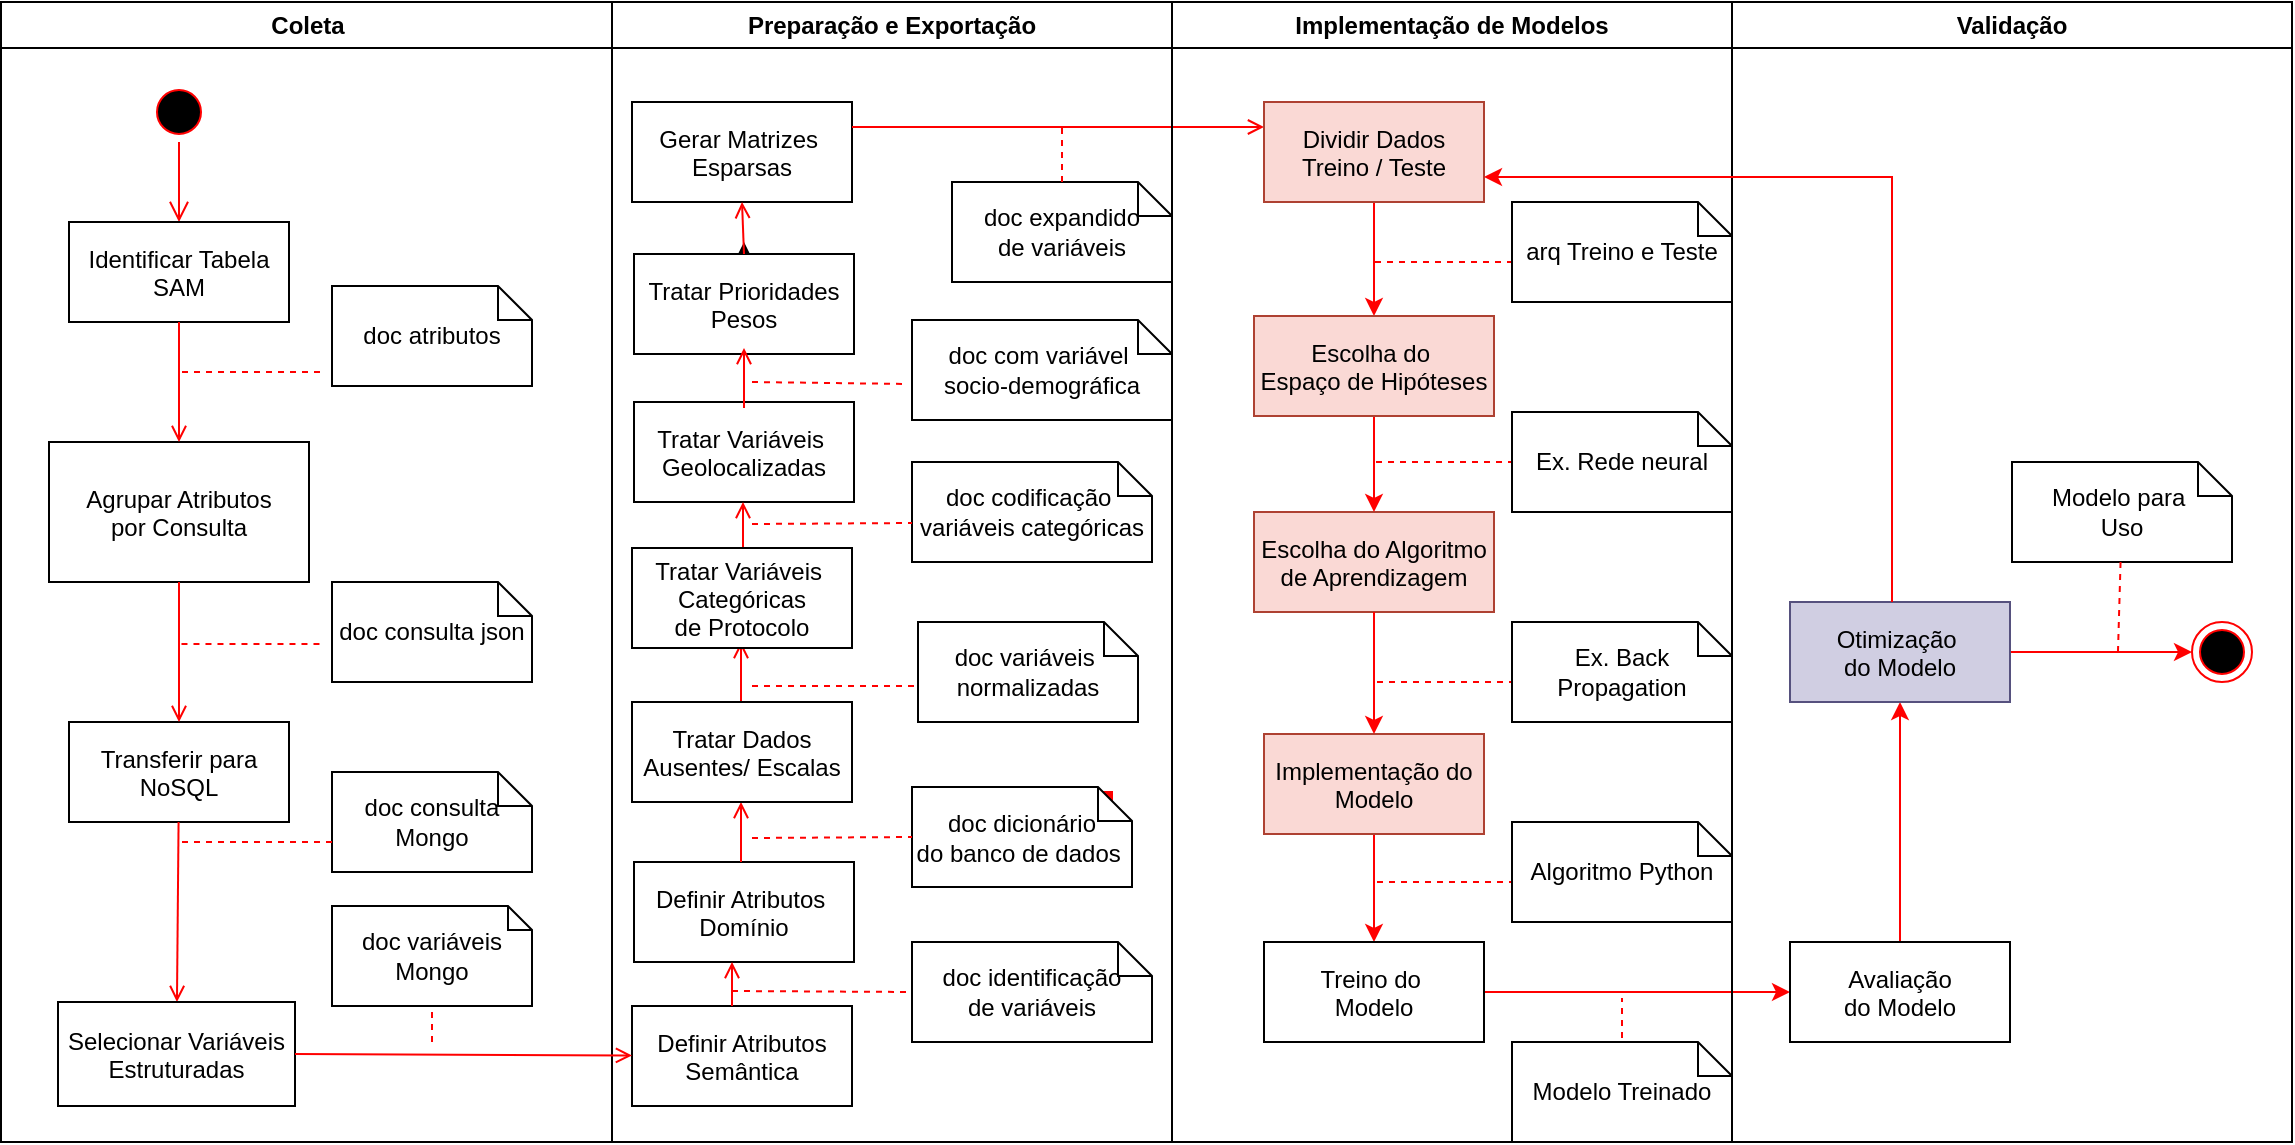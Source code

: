 <mxfile version="13.2.2" type="github">
  <diagram name="Page-1" id="e7e014a7-5840-1c2e-5031-d8a46d1fe8dd">
    <mxGraphModel dx="812" dy="494" grid="1" gridSize="10" guides="1" tooltips="1" connect="1" arrows="1" fold="1" page="1" pageScale="1" pageWidth="1169" pageHeight="826" background="#ffffff" math="0" shadow="0">
      <root>
        <mxCell id="0" />
        <mxCell id="1" parent="0" />
        <mxCell id="2" value="Coleta" style="swimlane;whiteSpace=wrap;align=center;" parent="1" vertex="1">
          <mxGeometry x="164.5" y="140" width="305.5" height="570" as="geometry" />
        </mxCell>
        <mxCell id="5" value="" style="ellipse;shape=startState;fillColor=#000000;strokeColor=#ff0000;" parent="2" vertex="1">
          <mxGeometry x="74" y="40" width="30" height="30" as="geometry" />
        </mxCell>
        <mxCell id="6" value="" style="edgeStyle=elbowEdgeStyle;elbow=horizontal;verticalAlign=bottom;endArrow=open;endSize=8;strokeColor=#FF0000;endFill=1;rounded=0" parent="2" source="5" target="7" edge="1">
          <mxGeometry x="74" y="40" as="geometry">
            <mxPoint x="89" y="110" as="targetPoint" />
          </mxGeometry>
        </mxCell>
        <mxCell id="7" value="Identificar Tabela &#xa;SAM" style="" parent="2" vertex="1">
          <mxGeometry x="34" y="110" width="110" height="50" as="geometry" />
        </mxCell>
        <mxCell id="8" value="Agrupar Atributos &#xa;por Consulta" style="" parent="2" vertex="1">
          <mxGeometry x="24" y="220" width="130" height="70" as="geometry" />
        </mxCell>
        <mxCell id="9" value="" style="endArrow=open;strokeColor=#FF0000;endFill=1;rounded=0" parent="2" source="7" target="8" edge="1">
          <mxGeometry relative="1" as="geometry" />
        </mxCell>
        <mxCell id="10" value="Transferir para&#xa;NoSQL" style="" parent="2" vertex="1">
          <mxGeometry x="34" y="360" width="110" height="50" as="geometry" />
        </mxCell>
        <mxCell id="11" value="" style="endArrow=open;strokeColor=#FF0000;endFill=1;rounded=0" parent="2" source="8" target="10" edge="1">
          <mxGeometry relative="1" as="geometry" />
        </mxCell>
        <mxCell id="gy2I_yTNg8azKZsX1vVe-41" value="" style="endArrow=none;strokeColor=#FF0000;endFill=0;rounded=0;dashed=1" parent="2" edge="1">
          <mxGeometry relative="1" as="geometry">
            <mxPoint x="159.5" y="185" as="sourcePoint" />
            <mxPoint x="89.759" y="185" as="targetPoint" />
          </mxGeometry>
        </mxCell>
        <mxCell id="gy2I_yTNg8azKZsX1vVe-42" value="" style="endArrow=none;strokeColor=#FF0000;endFill=0;rounded=0;dashed=1" parent="2" edge="1">
          <mxGeometry relative="1" as="geometry">
            <mxPoint x="159.24" y="321" as="sourcePoint" />
            <mxPoint x="89.499" y="321" as="targetPoint" />
          </mxGeometry>
        </mxCell>
        <mxCell id="gy2I_yTNg8azKZsX1vVe-43" value="doc atributos" style="shape=note;whiteSpace=wrap;size=17" parent="2" vertex="1">
          <mxGeometry x="165.5" y="142" width="100" height="50" as="geometry" />
        </mxCell>
        <mxCell id="gy2I_yTNg8azKZsX1vVe-44" value="doc consulta json" style="shape=note;whiteSpace=wrap;size=17;" parent="2" vertex="1">
          <mxGeometry x="165.5" y="290" width="100" height="50" as="geometry" />
        </mxCell>
        <mxCell id="31" value="doc consulta Mongo" style="shape=note;whiteSpace=wrap;size=17" parent="2" vertex="1">
          <mxGeometry x="165.5" y="385" width="100" height="50" as="geometry" />
        </mxCell>
        <mxCell id="3" value="Preparação e Exportação" style="swimlane;whiteSpace=wrap" parent="2" vertex="1">
          <mxGeometry x="305.5" width="280" height="570" as="geometry" />
        </mxCell>
        <mxCell id="gy2I_yTNg8azKZsX1vVe-92" value="" style="edgeStyle=orthogonalEdgeStyle;rounded=0;orthogonalLoop=1;jettySize=auto;html=1;" parent="3" source="15" edge="1">
          <mxGeometry relative="1" as="geometry">
            <mxPoint x="66" y="120" as="targetPoint" />
          </mxGeometry>
        </mxCell>
        <mxCell id="15" value="Tratar Variáveis &#xa;Geolocalizadas" style="" parent="3" vertex="1">
          <mxGeometry x="11" y="200" width="110" height="50" as="geometry" />
        </mxCell>
        <mxCell id="16" value="Definir Atributos &#xa;Domínio" style="" parent="3" vertex="1">
          <mxGeometry x="11" y="430" width="110" height="50" as="geometry" />
        </mxCell>
        <mxCell id="30" value="Definir Atributos&#xa;Semântica" style="" parent="3" vertex="1">
          <mxGeometry x="10" y="502" width="110" height="50" as="geometry" />
        </mxCell>
        <mxCell id="34" value="" style="whiteSpace=wrap;strokeColor=#FF0000;fillColor=#FF0000" parent="3" vertex="1">
          <mxGeometry x="245" y="395" width="5" height="45" as="geometry" />
        </mxCell>
        <mxCell id="gy2I_yTNg8azKZsX1vVe-49" value="" style="endArrow=open;strokeColor=#FF0000;endFill=1;rounded=0" parent="3" edge="1">
          <mxGeometry relative="1" as="geometry">
            <mxPoint x="60" y="502" as="sourcePoint" />
            <mxPoint x="60" y="480" as="targetPoint" />
          </mxGeometry>
        </mxCell>
        <mxCell id="gy2I_yTNg8azKZsX1vVe-50" value="doc identificação &#xa;de variáveis" style="shape=note;whiteSpace=wrap;size=17;" parent="3" vertex="1">
          <mxGeometry x="150" y="470" width="120" height="50" as="geometry" />
        </mxCell>
        <mxCell id="gy2I_yTNg8azKZsX1vVe-51" value="doc dicionário &#xa;do banco de dados " style="shape=note;whiteSpace=wrap;size=17" parent="3" vertex="1">
          <mxGeometry x="150" y="392.5" width="110" height="50" as="geometry" />
        </mxCell>
        <mxCell id="gy2I_yTNg8azKZsX1vVe-52" value="" style="endArrow=none;strokeColor=#FF0000;endFill=0;rounded=0;dashed=1;entryX=0;entryY=0.5;entryDx=0;entryDy=0;entryPerimeter=0;" parent="3" target="gy2I_yTNg8azKZsX1vVe-50" edge="1">
          <mxGeometry relative="1" as="geometry">
            <mxPoint x="60" y="494.5" as="sourcePoint" />
            <mxPoint x="130" y="494.5" as="targetPoint" />
          </mxGeometry>
        </mxCell>
        <mxCell id="gy2I_yTNg8azKZsX1vVe-53" value="" style="endArrow=none;strokeColor=#FF0000;endFill=0;rounded=0;dashed=1" parent="3" edge="1">
          <mxGeometry relative="1" as="geometry">
            <mxPoint x="60" y="355" as="sourcePoint" />
            <mxPoint x="120" y="355" as="targetPoint" />
          </mxGeometry>
        </mxCell>
        <mxCell id="gy2I_yTNg8azKZsX1vVe-58" value="" style="endArrow=open;strokeColor=#FF0000;endFill=1;rounded=0" parent="3" edge="1">
          <mxGeometry relative="1" as="geometry">
            <mxPoint x="64.5" y="430" as="sourcePoint" />
            <mxPoint x="64.5" y="400" as="targetPoint" />
            <Array as="points" />
          </mxGeometry>
        </mxCell>
        <mxCell id="gy2I_yTNg8azKZsX1vVe-59" value="doc codificação &#xa;variáveis categóricas" style="shape=note;whiteSpace=wrap;size=17" parent="3" vertex="1">
          <mxGeometry x="150" y="230" width="120" height="50" as="geometry" />
        </mxCell>
        <mxCell id="gy2I_yTNg8azKZsX1vVe-60" value="" style="endArrow=none;strokeColor=#FF0000;endFill=0;rounded=0;dashed=1;entryX=-0.018;entryY=0.64;entryDx=0;entryDy=0;entryPerimeter=0;" parent="3" target="gy2I_yTNg8azKZsX1vVe-93" edge="1">
          <mxGeometry relative="1" as="geometry">
            <mxPoint x="70" y="190" as="sourcePoint" />
            <mxPoint x="130" y="190" as="targetPoint" />
          </mxGeometry>
        </mxCell>
        <mxCell id="gy2I_yTNg8azKZsX1vVe-63" value="Tratar Prioridades&#xa;Pesos" style="" parent="3" vertex="1">
          <mxGeometry x="11" y="126" width="110" height="50" as="geometry" />
        </mxCell>
        <mxCell id="gy2I_yTNg8azKZsX1vVe-75" value="doc variáveis &#xa;normalizadas" style="shape=note;whiteSpace=wrap;size=17" parent="3" vertex="1">
          <mxGeometry x="153" y="310" width="110" height="50" as="geometry" />
        </mxCell>
        <mxCell id="gy2I_yTNg8azKZsX1vVe-82" value="" style="endArrow=none;strokeColor=#FF0000;endFill=0;rounded=0;dashed=1;entryX=0;entryY=0.5;entryDx=0;entryDy=0;entryPerimeter=0;" parent="3" edge="1">
          <mxGeometry relative="1" as="geometry">
            <mxPoint x="70" y="418" as="sourcePoint" />
            <mxPoint x="150" y="417.5" as="targetPoint" />
          </mxGeometry>
        </mxCell>
        <mxCell id="gy2I_yTNg8azKZsX1vVe-83" value="" style="endArrow=none;strokeColor=#FF0000;endFill=0;rounded=0;dashed=1;entryX=0;entryY=0.64;entryDx=0;entryDy=0;entryPerimeter=0;" parent="3" edge="1" target="gy2I_yTNg8azKZsX1vVe-75">
          <mxGeometry relative="1" as="geometry">
            <mxPoint x="70" y="342" as="sourcePoint" />
            <mxPoint x="145" y="337" as="targetPoint" />
          </mxGeometry>
        </mxCell>
        <mxCell id="gy2I_yTNg8azKZsX1vVe-84" value="" style="endArrow=none;strokeColor=#FF0000;endFill=0;rounded=0;dashed=1;entryX=0;entryY=0.5;entryDx=0;entryDy=0;entryPerimeter=0;" parent="3" edge="1">
          <mxGeometry relative="1" as="geometry">
            <mxPoint x="70" y="261" as="sourcePoint" />
            <mxPoint x="150" y="260.5" as="targetPoint" />
          </mxGeometry>
        </mxCell>
        <mxCell id="gy2I_yTNg8azKZsX1vVe-87" value="" style="endArrow=open;strokeColor=#FF0000;endFill=1;rounded=0" parent="3" edge="1">
          <mxGeometry relative="1" as="geometry">
            <mxPoint x="64.5" y="390" as="sourcePoint" />
            <mxPoint x="64.5" y="320" as="targetPoint" />
            <Array as="points">
              <mxPoint x="64.5" y="370" />
            </Array>
          </mxGeometry>
        </mxCell>
        <mxCell id="gy2I_yTNg8azKZsX1vVe-88" value="" style="endArrow=open;strokeColor=#FF0000;endFill=1;rounded=0" parent="3" edge="1">
          <mxGeometry relative="1" as="geometry">
            <mxPoint x="65.5" y="320" as="sourcePoint" />
            <mxPoint x="65.5" y="250" as="targetPoint" />
            <Array as="points">
              <mxPoint x="65.5" y="300" />
            </Array>
          </mxGeometry>
        </mxCell>
        <mxCell id="gy2I_yTNg8azKZsX1vVe-89" value="" style="endArrow=open;strokeColor=#FF0000;endFill=1;rounded=0" parent="3" edge="1">
          <mxGeometry relative="1" as="geometry">
            <mxPoint x="66" y="203" as="sourcePoint" />
            <mxPoint x="66" y="173" as="targetPoint" />
            <Array as="points" />
          </mxGeometry>
        </mxCell>
        <mxCell id="gy2I_yTNg8azKZsX1vVe-93" value="doc com variável &#xa;socio-demográfica" style="shape=note;whiteSpace=wrap;size=17" parent="3" vertex="1">
          <mxGeometry x="150" y="159" width="130" height="50" as="geometry" />
        </mxCell>
        <mxCell id="gy2I_yTNg8azKZsX1vVe-72" value="doc expandido&#xa;de variáveis" style="shape=note;whiteSpace=wrap;size=17" parent="3" vertex="1">
          <mxGeometry x="170" y="90" width="110" height="50" as="geometry" />
        </mxCell>
        <mxCell id="gy2I_yTNg8azKZsX1vVe-47" value="doc variáveis Mongo" style="shape=note;whiteSpace=wrap;size=12;" parent="2" vertex="1">
          <mxGeometry x="165.5" y="452" width="100" height="50" as="geometry" />
        </mxCell>
        <mxCell id="4" value="Validação" style="swimlane;whiteSpace=wrap" parent="1" vertex="1">
          <mxGeometry x="1030" y="140" width="280" height="570" as="geometry" />
        </mxCell>
        <mxCell id="38" value="" style="ellipse;shape=endState;fillColor=#000000;strokeColor=#ff0000" parent="4" vertex="1">
          <mxGeometry x="230" y="310" width="30" height="30" as="geometry" />
        </mxCell>
        <mxCell id="mcD_ylJuUlImMrVqb3dS-66" value="Modelo para &#xa;Uso" style="shape=note;whiteSpace=wrap;size=17" vertex="1" parent="4">
          <mxGeometry x="140" y="230" width="110" height="50" as="geometry" />
        </mxCell>
        <mxCell id="20" value="" style="endArrow=open;strokeColor=#FF0000;endFill=1;rounded=0" parent="1" source="10" target="18" edge="1">
          <mxGeometry relative="1" as="geometry" />
        </mxCell>
        <mxCell id="18" value="Selecionar Variáveis &#xa;Estruturadas" style="" parent="1" vertex="1">
          <mxGeometry x="193" y="640" width="118.5" height="52" as="geometry" />
        </mxCell>
        <mxCell id="32" value="" style="endArrow=none;strokeColor=#FF0000;endFill=0;rounded=0;dashed=1" parent="1" edge="1">
          <mxGeometry relative="1" as="geometry">
            <mxPoint x="255" y="560" as="sourcePoint" />
            <mxPoint x="330" y="560" as="targetPoint" />
          </mxGeometry>
        </mxCell>
        <mxCell id="gy2I_yTNg8azKZsX1vVe-45" value="" style="endArrow=open;strokeColor=#FF0000;endFill=1;rounded=0;exitX=1;exitY=0.5;exitDx=0;exitDy=0;" parent="1" source="18" target="30" edge="1">
          <mxGeometry relative="1" as="geometry">
            <mxPoint x="263.5" y="513" as="sourcePoint" />
            <mxPoint x="263.5" y="620" as="targetPoint" />
          </mxGeometry>
        </mxCell>
        <mxCell id="gy2I_yTNg8azKZsX1vVe-48" value="" style="endArrow=none;strokeColor=#FF0000;endFill=0;rounded=0;dashed=1;entryX=0.5;entryY=1;entryDx=0;entryDy=0;entryPerimeter=0;" parent="1" target="gy2I_yTNg8azKZsX1vVe-47" edge="1">
          <mxGeometry relative="1" as="geometry">
            <mxPoint x="380" y="660" as="sourcePoint" />
            <mxPoint x="340" y="538" as="targetPoint" />
          </mxGeometry>
        </mxCell>
        <mxCell id="gy2I_yTNg8azKZsX1vVe-67" value="Tratar Variáveis &#xa;Categóricas&#xa;de Protocolo" style="" parent="1" vertex="1">
          <mxGeometry x="480" y="413" width="110" height="50" as="geometry" />
        </mxCell>
        <mxCell id="gy2I_yTNg8azKZsX1vVe-64" value="Gerar Matrizes &#xa;Esparsas" style="" parent="1" vertex="1">
          <mxGeometry x="480" y="190" width="110" height="50" as="geometry" />
        </mxCell>
        <mxCell id="gy2I_yTNg8azKZsX1vVe-69" value="Tratar Dados &#xa;Ausentes/ Escalas" style="" parent="1" vertex="1">
          <mxGeometry x="480" y="490" width="110" height="50" as="geometry" />
        </mxCell>
        <mxCell id="gy2I_yTNg8azKZsX1vVe-106" style="edgeStyle=orthogonalEdgeStyle;rounded=0;orthogonalLoop=1;jettySize=auto;html=1;exitX=0.5;exitY=1;exitDx=0;exitDy=0;entryX=0.5;entryY=0;entryDx=0;entryDy=0;strokeColor=#ff0000;" parent="1" source="gy2I_yTNg8azKZsX1vVe-78" target="gy2I_yTNg8azKZsX1vVe-79" edge="1">
          <mxGeometry relative="1" as="geometry" />
        </mxCell>
        <mxCell id="gy2I_yTNg8azKZsX1vVe-78" value="Implementação do&#xa;Modelo" style="fillColor=#fad9d5;strokeColor=#ae4132;" parent="1" vertex="1">
          <mxGeometry x="796" y="506" width="110" height="50" as="geometry" />
        </mxCell>
        <mxCell id="mcD_ylJuUlImMrVqb3dS-51" style="edgeStyle=orthogonalEdgeStyle;rounded=0;orthogonalLoop=1;jettySize=auto;html=1;exitX=1;exitY=0.5;exitDx=0;exitDy=0;strokeColor=#ff0000;" edge="1" parent="1" source="gy2I_yTNg8azKZsX1vVe-79" target="gy2I_yTNg8azKZsX1vVe-80">
          <mxGeometry relative="1" as="geometry" />
        </mxCell>
        <mxCell id="gy2I_yTNg8azKZsX1vVe-79" value="Treino do &#xa;Modelo" style="" parent="1" vertex="1">
          <mxGeometry x="796" y="610" width="110" height="50" as="geometry" />
        </mxCell>
        <mxCell id="mcD_ylJuUlImMrVqb3dS-52" style="edgeStyle=orthogonalEdgeStyle;rounded=0;orthogonalLoop=1;jettySize=auto;html=1;entryX=0.5;entryY=1;entryDx=0;entryDy=0;strokeColor=#ff0000;" edge="1" parent="1" source="gy2I_yTNg8azKZsX1vVe-80" target="mcD_ylJuUlImMrVqb3dS-46">
          <mxGeometry relative="1" as="geometry" />
        </mxCell>
        <mxCell id="gy2I_yTNg8azKZsX1vVe-80" value="Avaliação &#xa;do Modelo" style="" parent="1" vertex="1">
          <mxGeometry x="1059" y="610" width="110" height="50" as="geometry" />
        </mxCell>
        <mxCell id="gy2I_yTNg8azKZsX1vVe-98" value="" style="endArrow=open;strokeColor=#FF0000;endFill=1;rounded=0;exitX=1;exitY=0.25;exitDx=0;exitDy=0;entryX=0;entryY=0.25;entryDx=0;entryDy=0;" parent="1" source="gy2I_yTNg8azKZsX1vVe-64" target="mcD_ylJuUlImMrVqb3dS-43" edge="1">
          <mxGeometry relative="1" as="geometry">
            <mxPoint x="620.5" y="230" as="sourcePoint" />
            <mxPoint x="620" y="200" as="targetPoint" />
            <Array as="points" />
          </mxGeometry>
        </mxCell>
        <mxCell id="gy2I_yTNg8azKZsX1vVe-90" value="" style="endArrow=open;strokeColor=#FF0000;endFill=1;rounded=0;entryX=0.5;entryY=1;entryDx=0;entryDy=0;exitX=0.5;exitY=0;exitDx=0;exitDy=0;" parent="1" source="gy2I_yTNg8azKZsX1vVe-63" target="gy2I_yTNg8azKZsX1vVe-64" edge="1">
          <mxGeometry relative="1" as="geometry">
            <mxPoint x="530" y="260" as="sourcePoint" />
            <mxPoint x="534.5" y="240" as="targetPoint" />
            <Array as="points" />
          </mxGeometry>
        </mxCell>
        <mxCell id="gy2I_yTNg8azKZsX1vVe-101" value="" style="endArrow=none;strokeColor=#FF0000;endFill=0;rounded=0;dashed=1;entryX=0.5;entryY=0;entryDx=0;entryDy=0;entryPerimeter=0;" parent="1" edge="1">
          <mxGeometry relative="1" as="geometry">
            <mxPoint x="695" y="203" as="sourcePoint" />
            <mxPoint x="695" y="233" as="targetPoint" />
            <Array as="points" />
          </mxGeometry>
        </mxCell>
        <mxCell id="mcD_ylJuUlImMrVqb3dS-38" value="Implementação de Modelos" style="swimlane;whiteSpace=wrap" vertex="1" parent="1">
          <mxGeometry x="750" y="140" width="280" height="570" as="geometry" />
        </mxCell>
        <mxCell id="mcD_ylJuUlImMrVqb3dS-40" value="Escolha do Algoritmo&#xa;de Aprendizagem" style="fillColor=#fad9d5;strokeColor=#ae4132;" vertex="1" parent="mcD_ylJuUlImMrVqb3dS-38">
          <mxGeometry x="41" y="255" width="120" height="50" as="geometry" />
        </mxCell>
        <mxCell id="mcD_ylJuUlImMrVqb3dS-42" style="edgeStyle=orthogonalEdgeStyle;rounded=0;orthogonalLoop=1;jettySize=auto;html=1;exitX=0.5;exitY=1;exitDx=0;exitDy=0;entryX=0.5;entryY=0;entryDx=0;entryDy=0;fillColor=#fad9d5;strokeColor=#ff0000;" edge="1" parent="mcD_ylJuUlImMrVqb3dS-38" source="mcD_ylJuUlImMrVqb3dS-43" target="mcD_ylJuUlImMrVqb3dS-45">
          <mxGeometry relative="1" as="geometry" />
        </mxCell>
        <mxCell id="mcD_ylJuUlImMrVqb3dS-43" value="Dividir Dados&#xa;Treino / Teste" style="fillColor=#fad9d5;strokeColor=#ae4132;" vertex="1" parent="mcD_ylJuUlImMrVqb3dS-38">
          <mxGeometry x="46" y="50" width="110" height="50" as="geometry" />
        </mxCell>
        <mxCell id="mcD_ylJuUlImMrVqb3dS-48" style="edgeStyle=orthogonalEdgeStyle;rounded=0;orthogonalLoop=1;jettySize=auto;html=1;exitX=0.5;exitY=1;exitDx=0;exitDy=0;strokeColor=#ff0000;" edge="1" parent="mcD_ylJuUlImMrVqb3dS-38" source="mcD_ylJuUlImMrVqb3dS-45" target="mcD_ylJuUlImMrVqb3dS-40">
          <mxGeometry relative="1" as="geometry" />
        </mxCell>
        <mxCell id="mcD_ylJuUlImMrVqb3dS-45" value="Escolha do &#xa;Espaço de Hipóteses" style="fillColor=#fad9d5;strokeColor=#ae4132;" vertex="1" parent="mcD_ylJuUlImMrVqb3dS-38">
          <mxGeometry x="41" y="157" width="120" height="50" as="geometry" />
        </mxCell>
        <mxCell id="mcD_ylJuUlImMrVqb3dS-55" value="" style="endArrow=none;strokeColor=#FF0000;endFill=0;rounded=0;dashed=1;entryX=0;entryY=0.64;entryDx=0;entryDy=0;entryPerimeter=0;" edge="1" parent="mcD_ylJuUlImMrVqb3dS-38">
          <mxGeometry relative="1" as="geometry">
            <mxPoint x="101.5" y="130" as="sourcePoint" />
            <mxPoint x="184.5" y="130" as="targetPoint" />
          </mxGeometry>
        </mxCell>
        <mxCell id="mcD_ylJuUlImMrVqb3dS-56" value="" style="endArrow=none;strokeColor=#FF0000;endFill=0;rounded=0;dashed=1;entryX=0;entryY=0.64;entryDx=0;entryDy=0;entryPerimeter=0;" edge="1" parent="mcD_ylJuUlImMrVqb3dS-38">
          <mxGeometry relative="1" as="geometry">
            <mxPoint x="102" y="230" as="sourcePoint" />
            <mxPoint x="185" y="230" as="targetPoint" />
          </mxGeometry>
        </mxCell>
        <mxCell id="mcD_ylJuUlImMrVqb3dS-58" value="" style="endArrow=none;strokeColor=#FF0000;endFill=0;rounded=0;dashed=1;entryX=0;entryY=0.64;entryDx=0;entryDy=0;entryPerimeter=0;" edge="1" parent="mcD_ylJuUlImMrVqb3dS-38">
          <mxGeometry relative="1" as="geometry">
            <mxPoint x="102.5" y="340" as="sourcePoint" />
            <mxPoint x="185.5" y="340" as="targetPoint" />
          </mxGeometry>
        </mxCell>
        <mxCell id="mcD_ylJuUlImMrVqb3dS-59" value="arq Treino e Teste" style="shape=note;whiteSpace=wrap;size=17" vertex="1" parent="mcD_ylJuUlImMrVqb3dS-38">
          <mxGeometry x="170" y="100" width="110" height="50" as="geometry" />
        </mxCell>
        <mxCell id="mcD_ylJuUlImMrVqb3dS-60" value="Ex. Rede neural" style="shape=note;whiteSpace=wrap;size=17" vertex="1" parent="mcD_ylJuUlImMrVqb3dS-38">
          <mxGeometry x="170" y="205" width="110" height="50" as="geometry" />
        </mxCell>
        <mxCell id="mcD_ylJuUlImMrVqb3dS-61" value="Ex. Back Propagation" style="shape=note;whiteSpace=wrap;size=17" vertex="1" parent="mcD_ylJuUlImMrVqb3dS-38">
          <mxGeometry x="170" y="310" width="110" height="50" as="geometry" />
        </mxCell>
        <mxCell id="mcD_ylJuUlImMrVqb3dS-62" value="" style="endArrow=none;strokeColor=#FF0000;endFill=0;rounded=0;dashed=1;entryX=0;entryY=0.64;entryDx=0;entryDy=0;entryPerimeter=0;" edge="1" parent="mcD_ylJuUlImMrVqb3dS-38">
          <mxGeometry relative="1" as="geometry">
            <mxPoint x="102.5" y="440" as="sourcePoint" />
            <mxPoint x="185.5" y="440" as="targetPoint" />
          </mxGeometry>
        </mxCell>
        <mxCell id="mcD_ylJuUlImMrVqb3dS-63" value="Algoritmo Python" style="shape=note;whiteSpace=wrap;size=17" vertex="1" parent="mcD_ylJuUlImMrVqb3dS-38">
          <mxGeometry x="170" y="410" width="110" height="50" as="geometry" />
        </mxCell>
        <mxCell id="mcD_ylJuUlImMrVqb3dS-64" value="Modelo Treinado" style="shape=note;whiteSpace=wrap;size=17" vertex="1" parent="mcD_ylJuUlImMrVqb3dS-38">
          <mxGeometry x="170" y="520" width="110" height="50" as="geometry" />
        </mxCell>
        <mxCell id="mcD_ylJuUlImMrVqb3dS-65" value="" style="endArrow=none;strokeColor=#FF0000;endFill=0;rounded=0;dashed=1;exitX=0.5;exitY=0;exitDx=0;exitDy=0;exitPerimeter=0;" edge="1" parent="mcD_ylJuUlImMrVqb3dS-38">
          <mxGeometry relative="1" as="geometry">
            <mxPoint x="225" y="518" as="sourcePoint" />
            <mxPoint x="225" y="498" as="targetPoint" />
          </mxGeometry>
        </mxCell>
        <mxCell id="mcD_ylJuUlImMrVqb3dS-54" style="edgeStyle=orthogonalEdgeStyle;rounded=0;orthogonalLoop=1;jettySize=auto;html=1;exitX=1;exitY=0.5;exitDx=0;exitDy=0;strokeColor=#ff0000;" edge="1" parent="1" source="mcD_ylJuUlImMrVqb3dS-46" target="38">
          <mxGeometry relative="1" as="geometry">
            <mxPoint x="1270" y="465" as="targetPoint" />
          </mxGeometry>
        </mxCell>
        <mxCell id="mcD_ylJuUlImMrVqb3dS-46" value="Otimização &#xa;do Modelo" style="fillColor=#d0cee2;strokeColor=#56517e;" vertex="1" parent="1">
          <mxGeometry x="1059" y="440" width="110" height="50" as="geometry" />
        </mxCell>
        <mxCell id="mcD_ylJuUlImMrVqb3dS-39" style="edgeStyle=orthogonalEdgeStyle;rounded=0;orthogonalLoop=1;jettySize=auto;html=1;entryX=1;entryY=0.75;entryDx=0;entryDy=0;strokeColor=#ff0000;" edge="1" parent="1" source="mcD_ylJuUlImMrVqb3dS-46" target="mcD_ylJuUlImMrVqb3dS-43">
          <mxGeometry relative="1" as="geometry">
            <mxPoint x="990" y="510" as="sourcePoint" />
            <Array as="points">
              <mxPoint x="1110" y="228" />
            </Array>
          </mxGeometry>
        </mxCell>
        <mxCell id="mcD_ylJuUlImMrVqb3dS-50" style="edgeStyle=orthogonalEdgeStyle;rounded=0;orthogonalLoop=1;jettySize=auto;html=1;exitX=0.5;exitY=1;exitDx=0;exitDy=0;entryX=0.5;entryY=0;entryDx=0;entryDy=0;strokeColor=#ff0000;" edge="1" parent="1" source="mcD_ylJuUlImMrVqb3dS-40" target="gy2I_yTNg8azKZsX1vVe-78">
          <mxGeometry relative="1" as="geometry" />
        </mxCell>
        <mxCell id="mcD_ylJuUlImMrVqb3dS-69" value="" style="endArrow=none;strokeColor=#FF0000;endFill=0;rounded=0;dashed=1;entryX=0;entryY=0.64;entryDx=0;entryDy=0;entryPerimeter=0;" edge="1" parent="1" source="mcD_ylJuUlImMrVqb3dS-66">
          <mxGeometry relative="1" as="geometry">
            <mxPoint x="1140" y="464.5" as="sourcePoint" />
            <mxPoint x="1223" y="464.5" as="targetPoint" />
          </mxGeometry>
        </mxCell>
      </root>
    </mxGraphModel>
  </diagram>
</mxfile>
